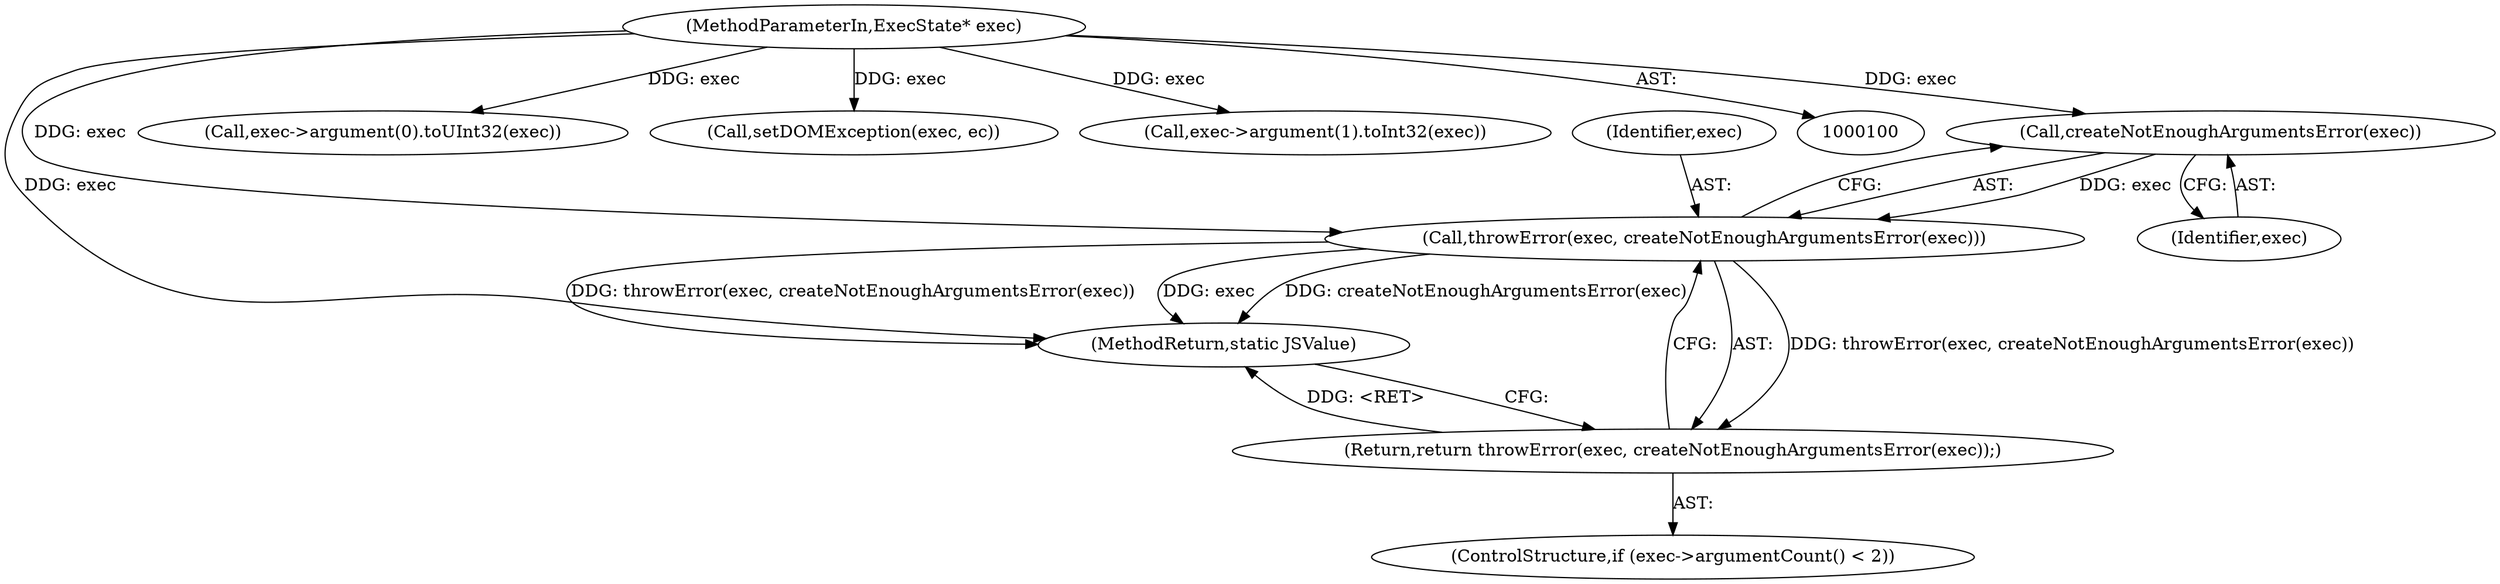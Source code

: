 digraph "0_Chrome_b944f670bb7a8a919daac497a4ea0536c954c201_0@API" {
"1000112" [label="(Call,createNotEnoughArgumentsError(exec))"];
"1000101" [label="(MethodParameterIn,ExecState* exec)"];
"1000110" [label="(Call,throwError(exec, createNotEnoughArgumentsError(exec)))"];
"1000109" [label="(Return,return throwError(exec, createNotEnoughArgumentsError(exec));)"];
"1000109" [label="(Return,return throwError(exec, createNotEnoughArgumentsError(exec));)"];
"1000113" [label="(Identifier,exec)"];
"1000121" [label="(Call,exec->argument(0).toUInt32(exec))"];
"1000110" [label="(Call,throwError(exec, createNotEnoughArgumentsError(exec)))"];
"1000158" [label="(Call,setDOMException(exec, ec))"];
"1000130" [label="(Call,exec->argument(1).toInt32(exec))"];
"1000105" [label="(ControlStructure,if (exec->argumentCount() < 2))"];
"1000163" [label="(MethodReturn,static JSValue)"];
"1000111" [label="(Identifier,exec)"];
"1000101" [label="(MethodParameterIn,ExecState* exec)"];
"1000112" [label="(Call,createNotEnoughArgumentsError(exec))"];
"1000112" -> "1000110"  [label="AST: "];
"1000112" -> "1000113"  [label="CFG: "];
"1000113" -> "1000112"  [label="AST: "];
"1000110" -> "1000112"  [label="CFG: "];
"1000112" -> "1000110"  [label="DDG: exec"];
"1000101" -> "1000112"  [label="DDG: exec"];
"1000101" -> "1000100"  [label="AST: "];
"1000101" -> "1000163"  [label="DDG: exec"];
"1000101" -> "1000110"  [label="DDG: exec"];
"1000101" -> "1000121"  [label="DDG: exec"];
"1000101" -> "1000130"  [label="DDG: exec"];
"1000101" -> "1000158"  [label="DDG: exec"];
"1000110" -> "1000109"  [label="AST: "];
"1000111" -> "1000110"  [label="AST: "];
"1000109" -> "1000110"  [label="CFG: "];
"1000110" -> "1000163"  [label="DDG: createNotEnoughArgumentsError(exec)"];
"1000110" -> "1000163"  [label="DDG: throwError(exec, createNotEnoughArgumentsError(exec))"];
"1000110" -> "1000163"  [label="DDG: exec"];
"1000110" -> "1000109"  [label="DDG: throwError(exec, createNotEnoughArgumentsError(exec))"];
"1000109" -> "1000105"  [label="AST: "];
"1000163" -> "1000109"  [label="CFG: "];
"1000109" -> "1000163"  [label="DDG: <RET>"];
}
